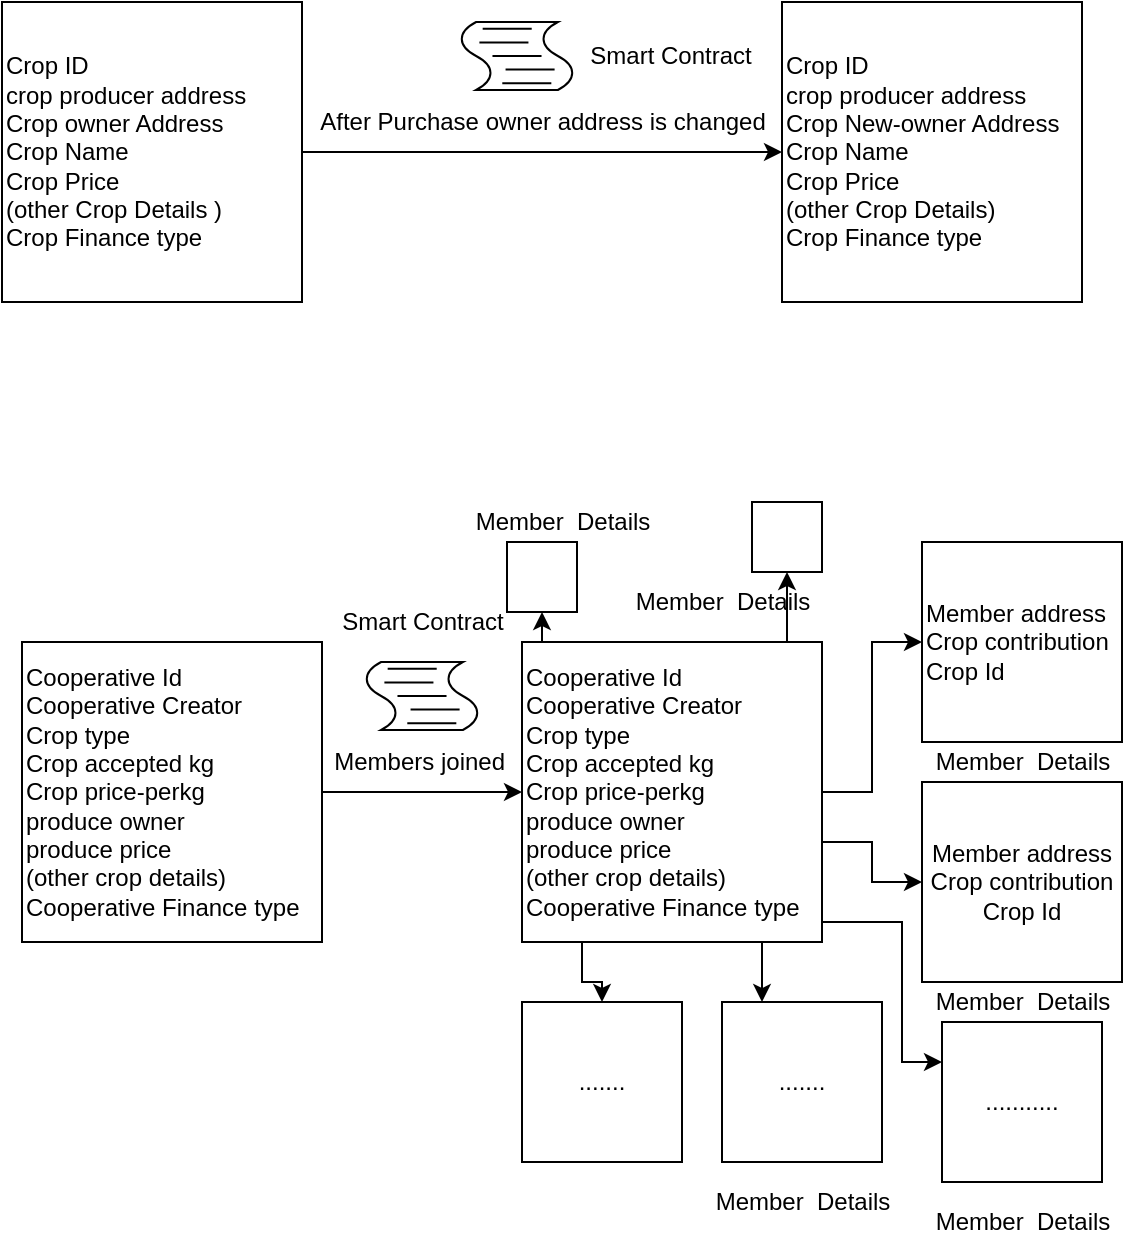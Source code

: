 <mxfile version="13.0.9" type="device"><diagram id="onBR1VE9Fbc3vKtSNXYg" name="Page-1"><mxGraphModel dx="1355" dy="757" grid="1" gridSize="10" guides="1" tooltips="1" connect="1" arrows="1" fold="1" page="1" pageScale="1" pageWidth="827" pageHeight="1169" math="0" shadow="0"><root><mxCell id="0"/><mxCell id="1" parent="0"/><mxCell id="NIV5D0E1DG4QHF-SDqUm-12" value="" style="edgeStyle=orthogonalEdgeStyle;rounded=0;orthogonalLoop=1;jettySize=auto;html=1;" edge="1" parent="1" source="NIV5D0E1DG4QHF-SDqUm-8" target="NIV5D0E1DG4QHF-SDqUm-11"><mxGeometry relative="1" as="geometry"/></mxCell><mxCell id="NIV5D0E1DG4QHF-SDqUm-8" value="Crop ID&lt;br&gt;crop producer address&lt;br&gt;Crop owner Address&lt;br&gt;Crop Name&lt;br&gt;Crop Price&amp;nbsp;&lt;br&gt;(other Crop Details )&lt;br&gt;Crop Finance type" style="whiteSpace=wrap;html=1;aspect=fixed;align=left;" vertex="1" parent="1"><mxGeometry x="80" y="380" width="150" height="150" as="geometry"/></mxCell><mxCell id="NIV5D0E1DG4QHF-SDqUm-11" value="Crop ID&lt;br&gt;crop producer address&lt;br&gt;Crop New-owner Address&lt;br&gt;Crop Name&lt;br&gt;Crop Price&amp;nbsp;&lt;br&gt;(other Crop Details)&amp;nbsp;&lt;br&gt;Crop Finance type" style="whiteSpace=wrap;html=1;aspect=fixed;align=left;" vertex="1" parent="1"><mxGeometry x="470" y="380" width="150" height="150" as="geometry"/></mxCell><mxCell id="NIV5D0E1DG4QHF-SDqUm-13" value="After Purchase owner address is changed" style="text;html=1;align=center;verticalAlign=middle;resizable=0;points=[];autosize=1;" vertex="1" parent="1"><mxGeometry x="230" y="430" width="240" height="20" as="geometry"/></mxCell><mxCell id="NIV5D0E1DG4QHF-SDqUm-16" value="" style="edgeStyle=orthogonalEdgeStyle;rounded=0;orthogonalLoop=1;jettySize=auto;html=1;" edge="1" parent="1" source="NIV5D0E1DG4QHF-SDqUm-14" target="NIV5D0E1DG4QHF-SDqUm-15"><mxGeometry relative="1" as="geometry"/></mxCell><mxCell id="NIV5D0E1DG4QHF-SDqUm-14" value="Cooperative Id&lt;br&gt;Cooperative Creator&lt;br&gt;Crop type&lt;br&gt;Crop accepted kg&lt;br&gt;Crop price-perkg&lt;br&gt;produce owner&lt;br&gt;produce price&lt;br&gt;(other crop details)&lt;br&gt;Cooperative Finance type" style="whiteSpace=wrap;html=1;aspect=fixed;align=left;" vertex="1" parent="1"><mxGeometry x="90" y="700" width="150" height="150" as="geometry"/></mxCell><mxCell id="NIV5D0E1DG4QHF-SDqUm-19" style="edgeStyle=orthogonalEdgeStyle;rounded=0;orthogonalLoop=1;jettySize=auto;html=1;entryX=0;entryY=0.5;entryDx=0;entryDy=0;" edge="1" parent="1" source="NIV5D0E1DG4QHF-SDqUm-15" target="NIV5D0E1DG4QHF-SDqUm-18"><mxGeometry relative="1" as="geometry"/></mxCell><mxCell id="NIV5D0E1DG4QHF-SDqUm-26" style="edgeStyle=orthogonalEdgeStyle;rounded=0;orthogonalLoop=1;jettySize=auto;html=1;" edge="1" parent="1" source="NIV5D0E1DG4QHF-SDqUm-15" target="NIV5D0E1DG4QHF-SDqUm-23"><mxGeometry relative="1" as="geometry"><Array as="points"><mxPoint x="460" y="860"/><mxPoint x="460" y="860"/></Array></mxGeometry></mxCell><mxCell id="NIV5D0E1DG4QHF-SDqUm-36" style="edgeStyle=orthogonalEdgeStyle;rounded=0;orthogonalLoop=1;jettySize=auto;html=1;" edge="1" parent="1" source="NIV5D0E1DG4QHF-SDqUm-15" target="NIV5D0E1DG4QHF-SDqUm-20"><mxGeometry relative="1" as="geometry"><Array as="points"><mxPoint x="515" y="800"/><mxPoint x="515" y="820"/></Array></mxGeometry></mxCell><mxCell id="NIV5D0E1DG4QHF-SDqUm-37" style="edgeStyle=orthogonalEdgeStyle;rounded=0;orthogonalLoop=1;jettySize=auto;html=1;entryX=0;entryY=0.25;entryDx=0;entryDy=0;" edge="1" parent="1" source="NIV5D0E1DG4QHF-SDqUm-15" target="NIV5D0E1DG4QHF-SDqUm-22"><mxGeometry relative="1" as="geometry"><Array as="points"><mxPoint x="530" y="840"/><mxPoint x="530" y="910"/></Array></mxGeometry></mxCell><mxCell id="NIV5D0E1DG4QHF-SDqUm-41" value="" style="edgeStyle=orthogonalEdgeStyle;rounded=0;orthogonalLoop=1;jettySize=auto;html=1;" edge="1" parent="1" source="NIV5D0E1DG4QHF-SDqUm-15" target="NIV5D0E1DG4QHF-SDqUm-38"><mxGeometry relative="1" as="geometry"><Array as="points"><mxPoint x="370" y="870"/><mxPoint x="380" y="870"/></Array></mxGeometry></mxCell><mxCell id="NIV5D0E1DG4QHF-SDqUm-59" style="edgeStyle=orthogonalEdgeStyle;rounded=0;orthogonalLoop=1;jettySize=auto;html=1;entryX=0.5;entryY=1;entryDx=0;entryDy=0;" edge="1" parent="1" source="NIV5D0E1DG4QHF-SDqUm-15" target="NIV5D0E1DG4QHF-SDqUm-47"><mxGeometry relative="1" as="geometry"><Array as="points"><mxPoint x="350" y="690"/><mxPoint x="350" y="690"/></Array></mxGeometry></mxCell><mxCell id="NIV5D0E1DG4QHF-SDqUm-66" style="edgeStyle=orthogonalEdgeStyle;rounded=0;orthogonalLoop=1;jettySize=auto;html=1;entryX=0.5;entryY=1;entryDx=0;entryDy=0;" edge="1" parent="1" source="NIV5D0E1DG4QHF-SDqUm-15" target="NIV5D0E1DG4QHF-SDqUm-43"><mxGeometry relative="1" as="geometry"><Array as="points"><mxPoint x="473" y="673"/></Array></mxGeometry></mxCell><mxCell id="NIV5D0E1DG4QHF-SDqUm-15" value="Cooperative Id&lt;br&gt;Cooperative Creator&lt;br&gt;Crop type&lt;br&gt;Crop accepted kg&lt;br&gt;Crop price-perkg&lt;br&gt;produce owner&lt;br&gt;produce price&lt;br&gt;(other crop details)&lt;br&gt;Cooperative Finance type" style="whiteSpace=wrap;html=1;aspect=fixed;align=left;" vertex="1" parent="1"><mxGeometry x="340" y="700" width="150" height="150" as="geometry"/></mxCell><mxCell id="NIV5D0E1DG4QHF-SDqUm-17" value="Members joined&amp;nbsp;" style="text;html=1;align=center;verticalAlign=middle;resizable=0;points=[];autosize=1;" vertex="1" parent="1"><mxGeometry x="240" y="750" width="100" height="20" as="geometry"/></mxCell><mxCell id="NIV5D0E1DG4QHF-SDqUm-18" value="Member address&lt;br&gt;Crop contribution&lt;br&gt;Crop Id" style="whiteSpace=wrap;html=1;aspect=fixed;align=left;" vertex="1" parent="1"><mxGeometry x="540" y="650" width="100" height="100" as="geometry"/></mxCell><mxCell id="NIV5D0E1DG4QHF-SDqUm-20" value="&lt;span style=&quot;text-align: left&quot;&gt;Member address&lt;/span&gt;&lt;br style=&quot;text-align: left&quot;&gt;&lt;span style=&quot;text-align: left&quot;&gt;Crop contribution&lt;/span&gt;&lt;br style=&quot;text-align: left&quot;&gt;&lt;span style=&quot;text-align: left&quot;&gt;Crop Id&lt;/span&gt;" style="whiteSpace=wrap;html=1;aspect=fixed;" vertex="1" parent="1"><mxGeometry x="540" y="770" width="100" height="100" as="geometry"/></mxCell><mxCell id="NIV5D0E1DG4QHF-SDqUm-22" value="..........." style="whiteSpace=wrap;html=1;aspect=fixed;" vertex="1" parent="1"><mxGeometry x="550" y="890" width="80" height="80" as="geometry"/></mxCell><mxCell id="NIV5D0E1DG4QHF-SDqUm-23" value="......." style="whiteSpace=wrap;html=1;aspect=fixed;" vertex="1" parent="1"><mxGeometry x="440" y="880" width="80" height="80" as="geometry"/></mxCell><mxCell id="NIV5D0E1DG4QHF-SDqUm-38" value="......." style="whiteSpace=wrap;html=1;aspect=fixed;" vertex="1" parent="1"><mxGeometry x="340" y="880" width="80" height="80" as="geometry"/></mxCell><mxCell id="NIV5D0E1DG4QHF-SDqUm-27" value="Member&amp;nbsp; Details" style="text;html=1;align=center;verticalAlign=middle;resizable=0;points=[];autosize=1;" vertex="1" parent="1"><mxGeometry x="540" y="980" width="100" height="20" as="geometry"/></mxCell><mxCell id="NIV5D0E1DG4QHF-SDqUm-28" value="Member&amp;nbsp; Details" style="text;html=1;align=center;verticalAlign=middle;resizable=0;points=[];autosize=1;" vertex="1" parent="1"><mxGeometry x="540" y="870" width="100" height="20" as="geometry"/></mxCell><mxCell id="NIV5D0E1DG4QHF-SDqUm-29" value="Member&amp;nbsp; Details" style="text;html=1;align=center;verticalAlign=middle;resizable=0;points=[];autosize=1;" vertex="1" parent="1"><mxGeometry x="430" y="970" width="100" height="20" as="geometry"/></mxCell><mxCell id="NIV5D0E1DG4QHF-SDqUm-30" value="Member&amp;nbsp; Details" style="text;html=1;align=center;verticalAlign=middle;resizable=0;points=[];autosize=1;" vertex="1" parent="1"><mxGeometry x="540" y="750" width="100" height="20" as="geometry"/></mxCell><mxCell id="NIV5D0E1DG4QHF-SDqUm-43" value="" style="whiteSpace=wrap;html=1;aspect=fixed;" vertex="1" parent="1"><mxGeometry x="455" y="630" width="35" height="35" as="geometry"/></mxCell><mxCell id="NIV5D0E1DG4QHF-SDqUm-47" value="" style="whiteSpace=wrap;html=1;aspect=fixed;" vertex="1" parent="1"><mxGeometry x="332.5" y="650" width="35" height="35" as="geometry"/></mxCell><mxCell id="NIV5D0E1DG4QHF-SDqUm-68" value="Member&amp;nbsp; Details" style="text;html=1;align=center;verticalAlign=middle;resizable=0;points=[];autosize=1;" vertex="1" parent="1"><mxGeometry x="390" y="670" width="100" height="20" as="geometry"/></mxCell><mxCell id="NIV5D0E1DG4QHF-SDqUm-69" value="Member&amp;nbsp; Details" style="text;html=1;align=center;verticalAlign=middle;resizable=0;points=[];autosize=1;" vertex="1" parent="1"><mxGeometry x="310" y="630" width="100" height="20" as="geometry"/></mxCell><mxCell id="NIV5D0E1DG4QHF-SDqUm-70" value="" style="shape=mxgraph.bpmn.script_task;html=1;outlineConnect=0;" vertex="1" parent="1"><mxGeometry x="260" y="710" width="60" height="34" as="geometry"/></mxCell><mxCell id="NIV5D0E1DG4QHF-SDqUm-71" value="" style="shape=mxgraph.bpmn.script_task;html=1;outlineConnect=0;" vertex="1" parent="1"><mxGeometry x="307.5" y="390" width="60" height="34" as="geometry"/></mxCell><mxCell id="NIV5D0E1DG4QHF-SDqUm-72" value="Smart Contract" style="text;html=1;align=center;verticalAlign=middle;resizable=0;points=[];autosize=1;" vertex="1" parent="1"><mxGeometry x="240" y="680" width="100" height="20" as="geometry"/></mxCell><mxCell id="NIV5D0E1DG4QHF-SDqUm-73" value="Smart Contract" style="text;html=1;align=center;verticalAlign=middle;resizable=0;points=[];autosize=1;" vertex="1" parent="1"><mxGeometry x="364" y="397" width="100" height="20" as="geometry"/></mxCell></root></mxGraphModel></diagram></mxfile>